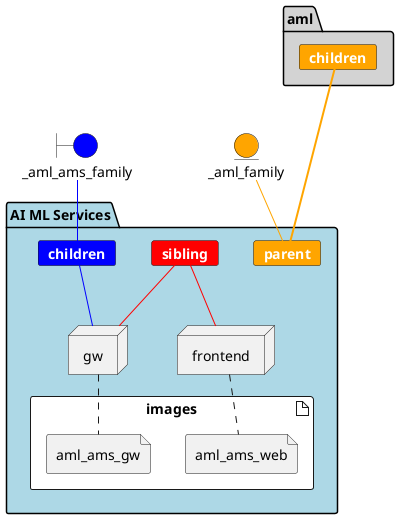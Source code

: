 @startuml


boundary _aml_ams_family #blue


entity _aml_family #orange


package  "AI ML Services"  #lightblue {
    card children #blue [
        <b><color:white>children</color></b>
    ]
    
    _aml_ams_family -[#blue]- children
    
    
    card sibling #red [
        <b><color:white>sibling</color></b>
    ]
    
    
    card parent #orange [
        <b><color:white>parent</color></b>
    ]
    
    
    _aml_family -[#orange]- parent
    
    artifact images #ffffff {
        
        file aml_ams_web
        
        file aml_ams_gw
        
    }

    node frontend
    frontend .. aml_ams_web
    
        sibling -[#red]- frontend
    

    node gw
    gw .. aml_ams_gw
    
        children -[#blue]- gw
    
        sibling -[#red]- gw
    




    
}




package aml #lightgray {
    card amlchildren #orange [
        <b><color:white>children</color></b>
    ]
    amlchildren ==[#orange]= parent
}


@enduml
